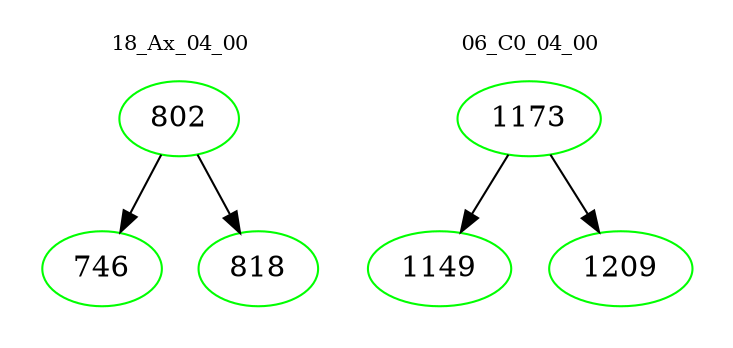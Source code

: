 digraph{
subgraph cluster_0 {
color = white
label = "18_Ax_04_00";
fontsize=10;
T0_802 [label="802", color="green"]
T0_802 -> T0_746 [color="black"]
T0_746 [label="746", color="green"]
T0_802 -> T0_818 [color="black"]
T0_818 [label="818", color="green"]
}
subgraph cluster_1 {
color = white
label = "06_C0_04_00";
fontsize=10;
T1_1173 [label="1173", color="green"]
T1_1173 -> T1_1149 [color="black"]
T1_1149 [label="1149", color="green"]
T1_1173 -> T1_1209 [color="black"]
T1_1209 [label="1209", color="green"]
}
}

